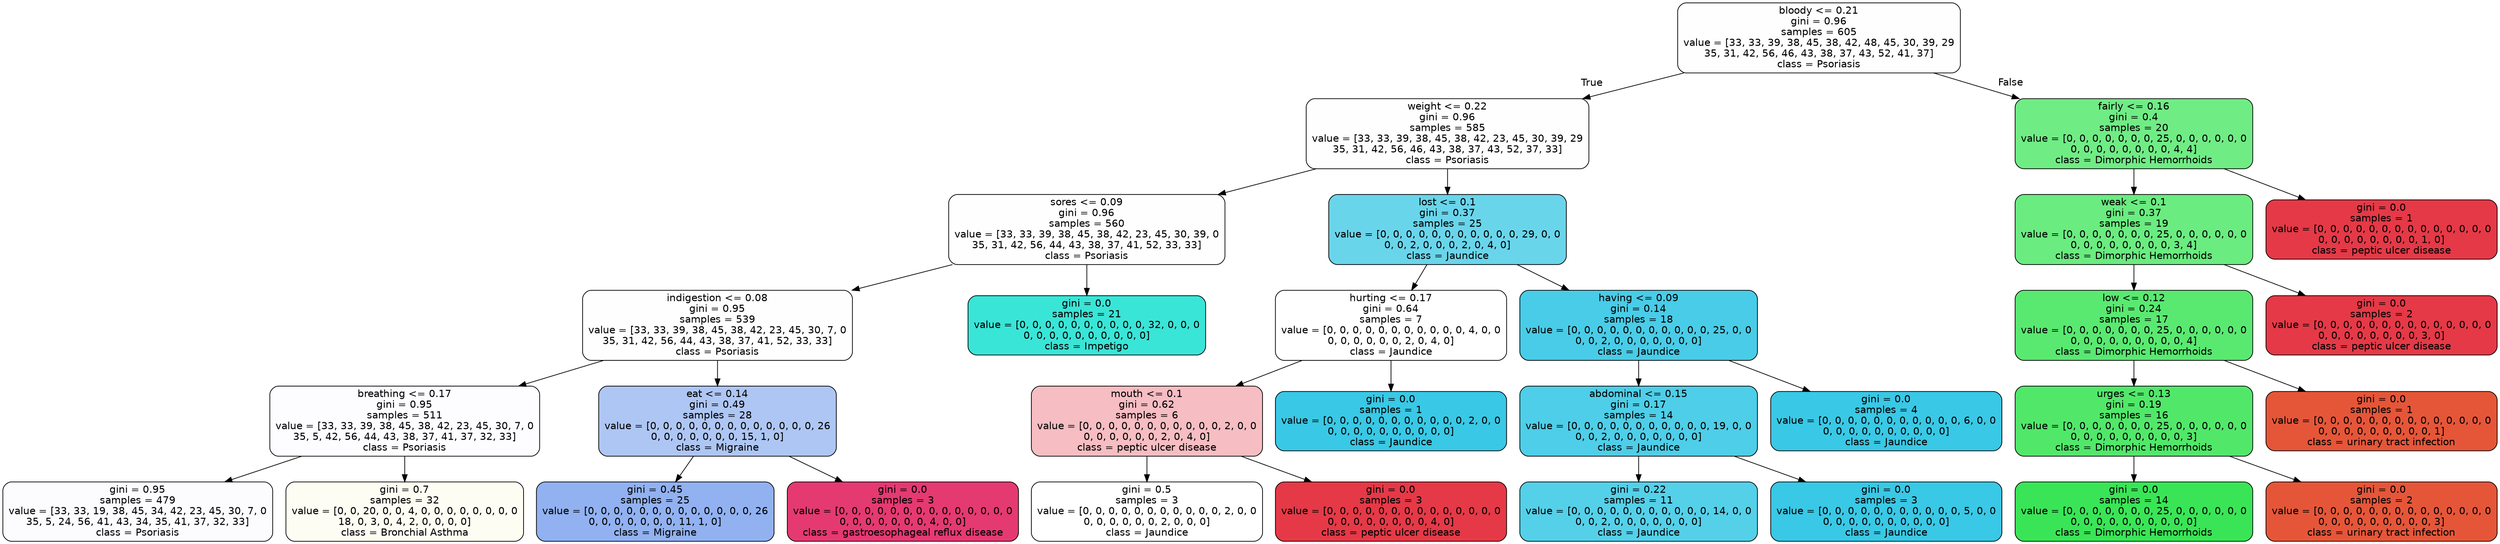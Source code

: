 digraph Tree {
node [shape=box, style="filled, rounded", color="black", fontname="helvetica"] ;
edge [fontname="helvetica"] ;
0 [label="bloody <= 0.21\ngini = 0.96\nsamples = 605\nvalue = [33, 33, 39, 38, 45, 38, 42, 48, 45, 30, 39, 29\n35, 31, 42, 56, 46, 43, 38, 37, 43, 52, 41, 37]\nclass = Psoriasis", fillcolor="#fefeff"] ;
1 [label="weight <= 0.22\ngini = 0.96\nsamples = 585\nvalue = [33, 33, 39, 38, 45, 38, 42, 23, 45, 30, 39, 29\n35, 31, 42, 56, 46, 43, 38, 37, 43, 52, 37, 33]\nclass = Psoriasis", fillcolor="#fefeff"] ;
0 -> 1 [labeldistance=2.5, labelangle=45, headlabel="True"] ;
2 [label="sores <= 0.09\ngini = 0.96\nsamples = 560\nvalue = [33, 33, 39, 38, 45, 38, 42, 23, 45, 30, 39, 0\n35, 31, 42, 56, 44, 43, 38, 37, 41, 52, 33, 33]\nclass = Psoriasis", fillcolor="#fefeff"] ;
1 -> 2 ;
3 [label="indigestion <= 0.08\ngini = 0.95\nsamples = 539\nvalue = [33, 33, 39, 38, 45, 38, 42, 23, 45, 30, 7, 0\n35, 31, 42, 56, 44, 43, 38, 37, 41, 52, 33, 33]\nclass = Psoriasis", fillcolor="#fefeff"] ;
2 -> 3 ;
4 [label="breathing <= 0.17\ngini = 0.95\nsamples = 511\nvalue = [33, 33, 39, 38, 45, 38, 42, 23, 45, 30, 7, 0\n35, 5, 42, 56, 44, 43, 38, 37, 41, 37, 32, 33]\nclass = Psoriasis", fillcolor="#fdfcff"] ;
3 -> 4 ;
5 [label="gini = 0.95\nsamples = 479\nvalue = [33, 33, 19, 38, 45, 34, 42, 23, 45, 30, 7, 0\n35, 5, 24, 56, 41, 43, 34, 35, 41, 37, 32, 33]\nclass = Psoriasis", fillcolor="#fcfcff"] ;
4 -> 5 ;
6 [label="gini = 0.7\nsamples = 32\nvalue = [0, 0, 20, 0, 0, 4, 0, 0, 0, 0, 0, 0, 0, 0\n18, 0, 3, 0, 4, 2, 0, 0, 0, 0]\nclass = Bronchial Asthma", fillcolor="#fdfdf3"] ;
4 -> 6 ;
7 [label="eat <= 0.14\ngini = 0.49\nsamples = 28\nvalue = [0, 0, 0, 0, 0, 0, 0, 0, 0, 0, 0, 0, 0, 26\n0, 0, 0, 0, 0, 0, 0, 15, 1, 0]\nclass = Migraine", fillcolor="#aec6f4"] ;
3 -> 7 ;
8 [label="gini = 0.45\nsamples = 25\nvalue = [0, 0, 0, 0, 0, 0, 0, 0, 0, 0, 0, 0, 0, 26\n0, 0, 0, 0, 0, 0, 0, 11, 1, 0]\nclass = Migraine", fillcolor="#91b1f1"] ;
7 -> 8 ;
9 [label="gini = 0.0\nsamples = 3\nvalue = [0, 0, 0, 0, 0, 0, 0, 0, 0, 0, 0, 0, 0, 0\n0, 0, 0, 0, 0, 0, 0, 4, 0, 0]\nclass = gastroesophageal reflux disease", fillcolor="#e53972"] ;
7 -> 9 ;
10 [label="gini = 0.0\nsamples = 21\nvalue = [0, 0, 0, 0, 0, 0, 0, 0, 0, 0, 32, 0, 0, 0\n0, 0, 0, 0, 0, 0, 0, 0, 0, 0]\nclass = Impetigo", fillcolor="#39e5d7"] ;
2 -> 10 ;
11 [label="lost <= 0.1\ngini = 0.37\nsamples = 25\nvalue = [0, 0, 0, 0, 0, 0, 0, 0, 0, 0, 0, 29, 0, 0\n0, 0, 2, 0, 0, 0, 2, 0, 4, 0]\nclass = Jaundice", fillcolor="#69d5eb"] ;
1 -> 11 ;
12 [label="hurting <= 0.17\ngini = 0.64\nsamples = 7\nvalue = [0, 0, 0, 0, 0, 0, 0, 0, 0, 0, 0, 4, 0, 0\n0, 0, 0, 0, 0, 0, 2, 0, 4, 0]\nclass = Jaundice", fillcolor="#ffffff"] ;
11 -> 12 ;
13 [label="mouth <= 0.1\ngini = 0.62\nsamples = 6\nvalue = [0, 0, 0, 0, 0, 0, 0, 0, 0, 0, 0, 2, 0, 0\n0, 0, 0, 0, 0, 0, 2, 0, 4, 0]\nclass = peptic ulcer disease", fillcolor="#f6bdc2"] ;
12 -> 13 ;
14 [label="gini = 0.5\nsamples = 3\nvalue = [0, 0, 0, 0, 0, 0, 0, 0, 0, 0, 0, 2, 0, 0\n0, 0, 0, 0, 0, 0, 2, 0, 0, 0]\nclass = Jaundice", fillcolor="#ffffff"] ;
13 -> 14 ;
15 [label="gini = 0.0\nsamples = 3\nvalue = [0, 0, 0, 0, 0, 0, 0, 0, 0, 0, 0, 0, 0, 0\n0, 0, 0, 0, 0, 0, 0, 0, 4, 0]\nclass = peptic ulcer disease", fillcolor="#e53947"] ;
13 -> 15 ;
16 [label="gini = 0.0\nsamples = 1\nvalue = [0, 0, 0, 0, 0, 0, 0, 0, 0, 0, 0, 2, 0, 0\n0, 0, 0, 0, 0, 0, 0, 0, 0, 0]\nclass = Jaundice", fillcolor="#39c8e5"] ;
12 -> 16 ;
17 [label="having <= 0.09\ngini = 0.14\nsamples = 18\nvalue = [0, 0, 0, 0, 0, 0, 0, 0, 0, 0, 0, 25, 0, 0\n0, 0, 2, 0, 0, 0, 0, 0, 0, 0]\nclass = Jaundice", fillcolor="#49cce7"] ;
11 -> 17 ;
18 [label="abdominal <= 0.15\ngini = 0.17\nsamples = 14\nvalue = [0, 0, 0, 0, 0, 0, 0, 0, 0, 0, 0, 19, 0, 0\n0, 0, 2, 0, 0, 0, 0, 0, 0, 0]\nclass = Jaundice", fillcolor="#4ecee8"] ;
17 -> 18 ;
19 [label="gini = 0.22\nsamples = 11\nvalue = [0, 0, 0, 0, 0, 0, 0, 0, 0, 0, 0, 14, 0, 0\n0, 0, 2, 0, 0, 0, 0, 0, 0, 0]\nclass = Jaundice", fillcolor="#55d0e9"] ;
18 -> 19 ;
20 [label="gini = 0.0\nsamples = 3\nvalue = [0, 0, 0, 0, 0, 0, 0, 0, 0, 0, 0, 5, 0, 0\n0, 0, 0, 0, 0, 0, 0, 0, 0, 0]\nclass = Jaundice", fillcolor="#39c8e5"] ;
18 -> 20 ;
21 [label="gini = 0.0\nsamples = 4\nvalue = [0, 0, 0, 0, 0, 0, 0, 0, 0, 0, 0, 6, 0, 0\n0, 0, 0, 0, 0, 0, 0, 0, 0, 0]\nclass = Jaundice", fillcolor="#39c8e5"] ;
17 -> 21 ;
22 [label="fairly <= 0.16\ngini = 0.4\nsamples = 20\nvalue = [0, 0, 0, 0, 0, 0, 0, 25, 0, 0, 0, 0, 0, 0\n0, 0, 0, 0, 0, 0, 0, 0, 4, 4]\nclass = Dimorphic Hemorrhoids", fillcolor="#70ec85"] ;
0 -> 22 [labeldistance=2.5, labelangle=-45, headlabel="False"] ;
23 [label="weak <= 0.1\ngini = 0.37\nsamples = 19\nvalue = [0, 0, 0, 0, 0, 0, 0, 25, 0, 0, 0, 0, 0, 0\n0, 0, 0, 0, 0, 0, 0, 0, 3, 4]\nclass = Dimorphic Hemorrhoids", fillcolor="#6aec80"] ;
22 -> 23 ;
24 [label="low <= 0.12\ngini = 0.24\nsamples = 17\nvalue = [0, 0, 0, 0, 0, 0, 0, 25, 0, 0, 0, 0, 0, 0\n0, 0, 0, 0, 0, 0, 0, 0, 0, 4]\nclass = Dimorphic Hemorrhoids", fillcolor="#59e971"] ;
23 -> 24 ;
25 [label="urges <= 0.13\ngini = 0.19\nsamples = 16\nvalue = [0, 0, 0, 0, 0, 0, 0, 25, 0, 0, 0, 0, 0, 0\n0, 0, 0, 0, 0, 0, 0, 0, 0, 3]\nclass = Dimorphic Hemorrhoids", fillcolor="#51e86a"] ;
24 -> 25 ;
26 [label="gini = 0.0\nsamples = 14\nvalue = [0, 0, 0, 0, 0, 0, 0, 25, 0, 0, 0, 0, 0, 0\n0, 0, 0, 0, 0, 0, 0, 0, 0, 0]\nclass = Dimorphic Hemorrhoids", fillcolor="#39e556"] ;
25 -> 26 ;
27 [label="gini = 0.0\nsamples = 2\nvalue = [0, 0, 0, 0, 0, 0, 0, 0, 0, 0, 0, 0, 0, 0\n0, 0, 0, 0, 0, 0, 0, 0, 0, 3]\nclass = urinary tract infection", fillcolor="#e55639"] ;
25 -> 27 ;
28 [label="gini = 0.0\nsamples = 1\nvalue = [0, 0, 0, 0, 0, 0, 0, 0, 0, 0, 0, 0, 0, 0\n0, 0, 0, 0, 0, 0, 0, 0, 0, 1]\nclass = urinary tract infection", fillcolor="#e55639"] ;
24 -> 28 ;
29 [label="gini = 0.0\nsamples = 2\nvalue = [0, 0, 0, 0, 0, 0, 0, 0, 0, 0, 0, 0, 0, 0\n0, 0, 0, 0, 0, 0, 0, 0, 3, 0]\nclass = peptic ulcer disease", fillcolor="#e53947"] ;
23 -> 29 ;
30 [label="gini = 0.0\nsamples = 1\nvalue = [0, 0, 0, 0, 0, 0, 0, 0, 0, 0, 0, 0, 0, 0\n0, 0, 0, 0, 0, 0, 0, 0, 1, 0]\nclass = peptic ulcer disease", fillcolor="#e53947"] ;
22 -> 30 ;
}